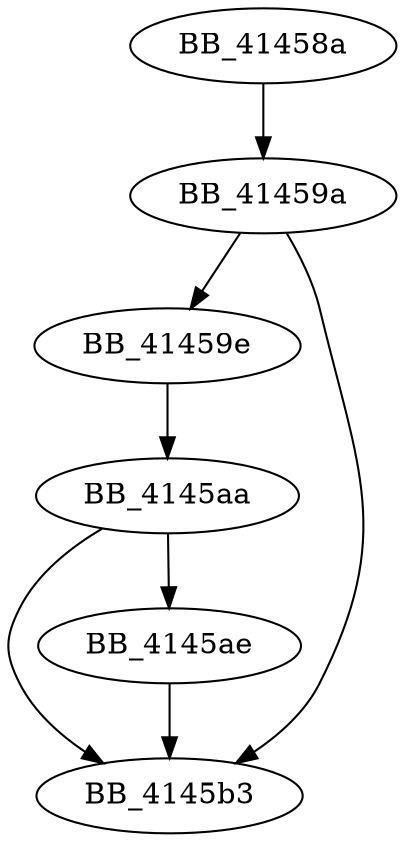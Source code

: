 DiGraph ___crtCorExitProcess{
BB_41458a->BB_41459a
BB_41459a->BB_41459e
BB_41459a->BB_4145b3
BB_41459e->BB_4145aa
BB_4145aa->BB_4145ae
BB_4145aa->BB_4145b3
BB_4145ae->BB_4145b3
}
